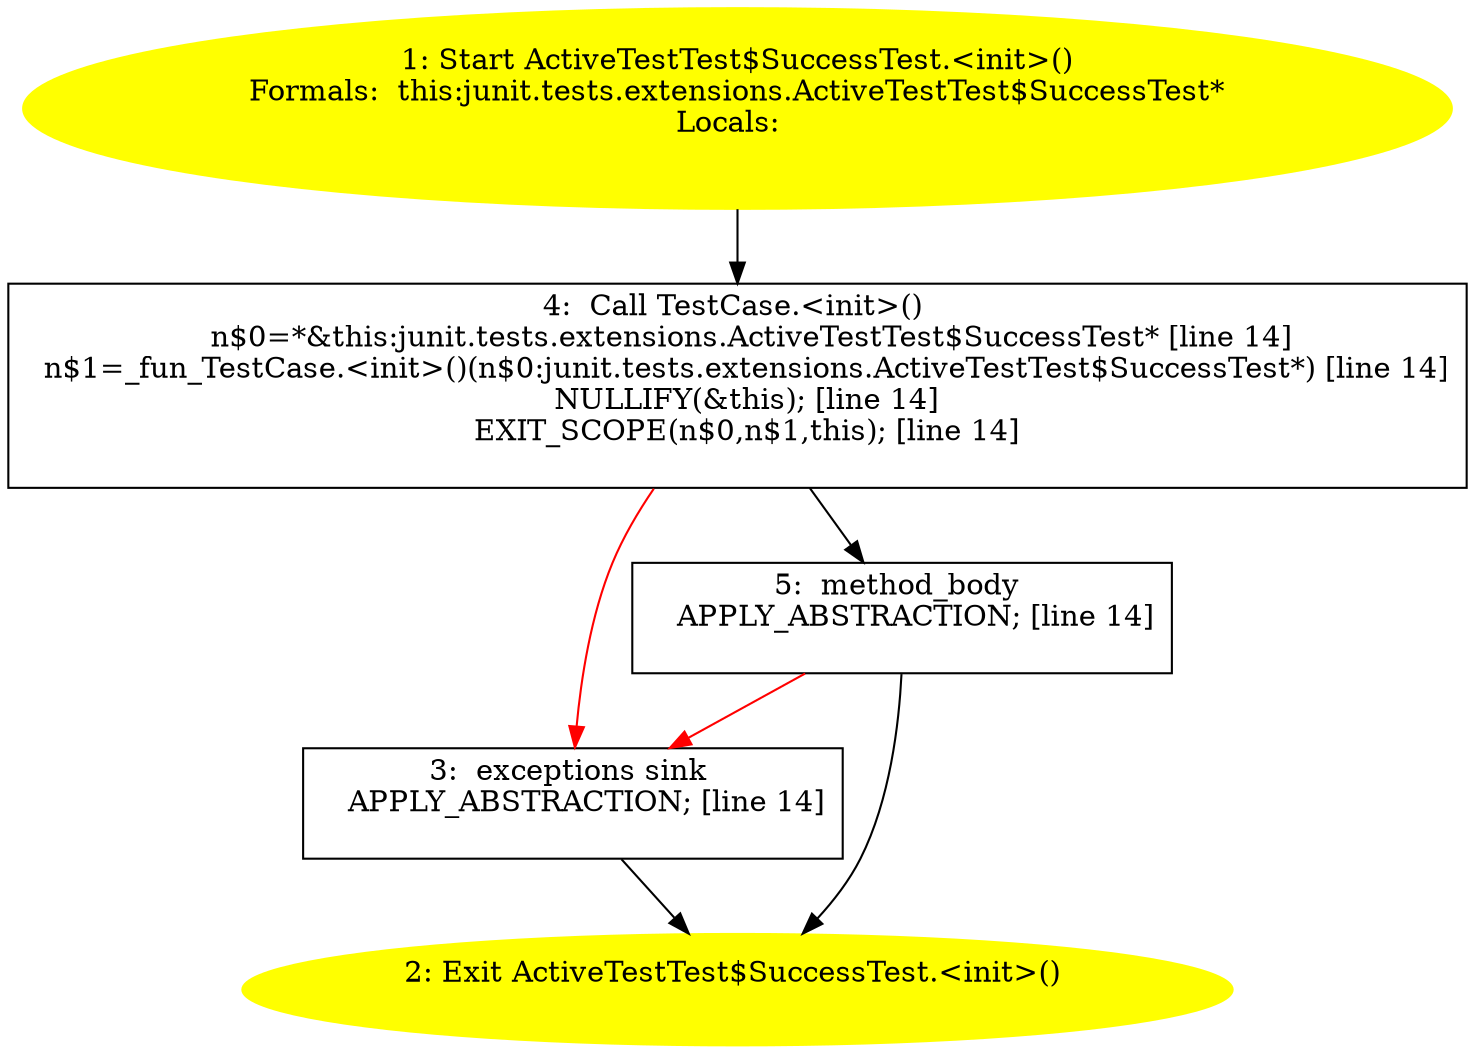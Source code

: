 /* @generated */
digraph cfg {
"junit.tests.extensions.ActiveTestTest$SuccessTest.<init>().e55ab5740e04ffe3c6c291ed81c73756_1" [label="1: Start ActiveTestTest$SuccessTest.<init>()\nFormals:  this:junit.tests.extensions.ActiveTestTest$SuccessTest*\nLocals:  \n  " color=yellow style=filled]
	

	 "junit.tests.extensions.ActiveTestTest$SuccessTest.<init>().e55ab5740e04ffe3c6c291ed81c73756_1" -> "junit.tests.extensions.ActiveTestTest$SuccessTest.<init>().e55ab5740e04ffe3c6c291ed81c73756_4" ;
"junit.tests.extensions.ActiveTestTest$SuccessTest.<init>().e55ab5740e04ffe3c6c291ed81c73756_2" [label="2: Exit ActiveTestTest$SuccessTest.<init>() \n  " color=yellow style=filled]
	

"junit.tests.extensions.ActiveTestTest$SuccessTest.<init>().e55ab5740e04ffe3c6c291ed81c73756_3" [label="3:  exceptions sink \n   APPLY_ABSTRACTION; [line 14]\n " shape="box"]
	

	 "junit.tests.extensions.ActiveTestTest$SuccessTest.<init>().e55ab5740e04ffe3c6c291ed81c73756_3" -> "junit.tests.extensions.ActiveTestTest$SuccessTest.<init>().e55ab5740e04ffe3c6c291ed81c73756_2" ;
"junit.tests.extensions.ActiveTestTest$SuccessTest.<init>().e55ab5740e04ffe3c6c291ed81c73756_4" [label="4:  Call TestCase.<init>() \n   n$0=*&this:junit.tests.extensions.ActiveTestTest$SuccessTest* [line 14]\n  n$1=_fun_TestCase.<init>()(n$0:junit.tests.extensions.ActiveTestTest$SuccessTest*) [line 14]\n  NULLIFY(&this); [line 14]\n  EXIT_SCOPE(n$0,n$1,this); [line 14]\n " shape="box"]
	

	 "junit.tests.extensions.ActiveTestTest$SuccessTest.<init>().e55ab5740e04ffe3c6c291ed81c73756_4" -> "junit.tests.extensions.ActiveTestTest$SuccessTest.<init>().e55ab5740e04ffe3c6c291ed81c73756_5" ;
	 "junit.tests.extensions.ActiveTestTest$SuccessTest.<init>().e55ab5740e04ffe3c6c291ed81c73756_4" -> "junit.tests.extensions.ActiveTestTest$SuccessTest.<init>().e55ab5740e04ffe3c6c291ed81c73756_3" [color="red" ];
"junit.tests.extensions.ActiveTestTest$SuccessTest.<init>().e55ab5740e04ffe3c6c291ed81c73756_5" [label="5:  method_body \n   APPLY_ABSTRACTION; [line 14]\n " shape="box"]
	

	 "junit.tests.extensions.ActiveTestTest$SuccessTest.<init>().e55ab5740e04ffe3c6c291ed81c73756_5" -> "junit.tests.extensions.ActiveTestTest$SuccessTest.<init>().e55ab5740e04ffe3c6c291ed81c73756_2" ;
	 "junit.tests.extensions.ActiveTestTest$SuccessTest.<init>().e55ab5740e04ffe3c6c291ed81c73756_5" -> "junit.tests.extensions.ActiveTestTest$SuccessTest.<init>().e55ab5740e04ffe3c6c291ed81c73756_3" [color="red" ];
}
